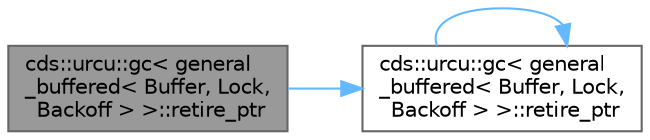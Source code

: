 digraph "cds::urcu::gc&lt; general_buffered&lt; Buffer, Lock, Backoff &gt; &gt;::retire_ptr"
{
 // LATEX_PDF_SIZE
  bgcolor="transparent";
  edge [fontname=Helvetica,fontsize=10,labelfontname=Helvetica,labelfontsize=10];
  node [fontname=Helvetica,fontsize=10,shape=box,height=0.2,width=0.4];
  rankdir="LR";
  Node1 [id="Node000001",label="cds::urcu::gc\< general\l_buffered\< Buffer, Lock,\l Backoff \> \>::retire_ptr",height=0.2,width=0.4,color="gray40", fillcolor="grey60", style="filled", fontcolor="black",tooltip="Places retired pointer p with Disposer to internal buffer"];
  Node1 -> Node2 [id="edge1_Node000001_Node000002",color="steelblue1",style="solid",tooltip=" "];
  Node2 [id="Node000002",label="cds::urcu::gc\< general\l_buffered\< Buffer, Lock,\l Backoff \> \>::retire_ptr",height=0.2,width=0.4,color="grey40", fillcolor="white", style="filled",URL="$classcds_1_1urcu_1_1gc_3_01general__buffered_3_01_buffer_00_01_lock_00_01_backoff_01_4_01_4.html#a7ecaf6e3aaf8c845e34bc03de57f8cb4",tooltip="Places retired pointer <p, pFunc> to internal buffer"];
  Node2 -> Node2 [id="edge2_Node000002_Node000002",color="steelblue1",style="solid",tooltip=" "];
}
